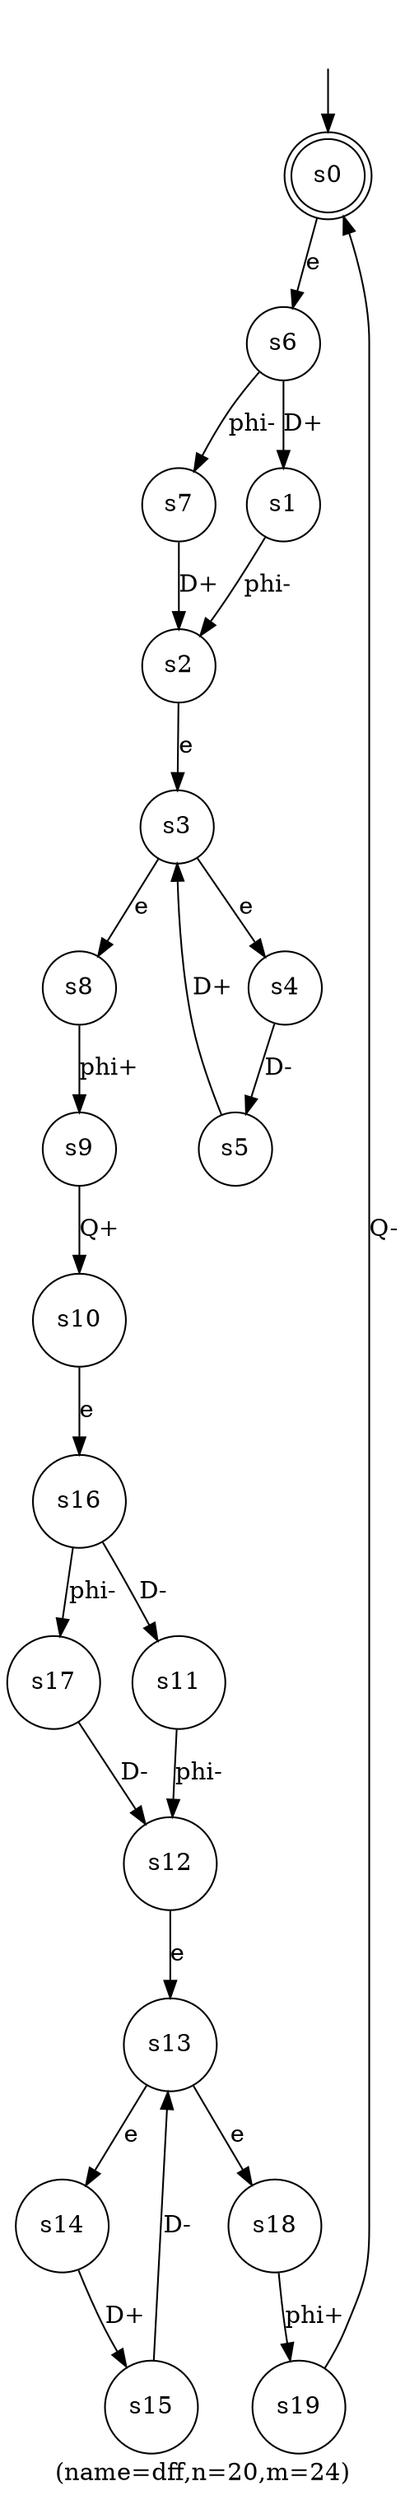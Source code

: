 digraph dff{
	label="(name=dff,n=20,m=24)";
	_nil [style = "invis"];
	node [shape = doublecircle]; s0;
	node [shape = circle];
	_nil -> s0;
	s13->s14[label="e"];
	s13->s18[label="e"];
	s12->s13[label="e"];
	s3->s4[label="e"];
	s3->s8[label="e"];
	s2->s3[label="e"];
	s10->s16[label="e"];
	s0->s6[label="e"];
	s16->s17[label="phi-"];
	s6->s7[label="phi-"];
	s1->s2[label="phi-"];
	s11->s12[label="phi-"];
	s16->s11[label="D-"];
	s4->s5[label="D-"];
	s15->s13[label="D-"];
	s17->s12[label="D-"];
	s8->s9[label="phi+"];
	s18->s19[label="phi+"];
	s6->s1[label="D+"];
	s7->s2[label="D+"];
	s14->s15[label="D+"];
	s5->s3[label="D+"];
	s19->s0[label="Q-"];
	s9->s10[label="Q+"];
}
